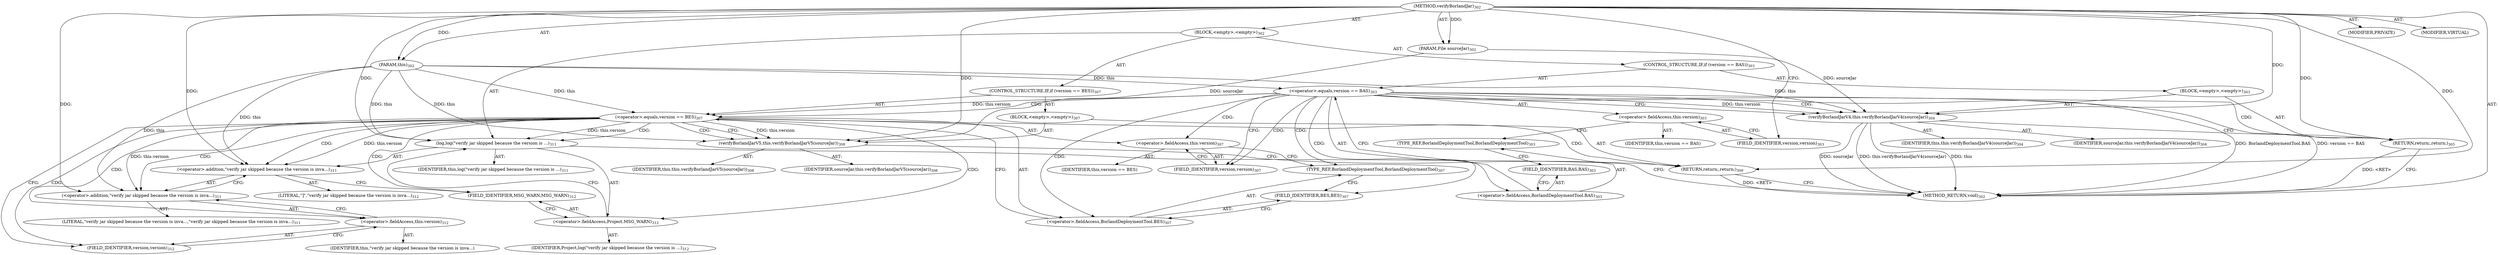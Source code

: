 digraph "verifyBorlandJar" {  
"111669149707" [label = <(METHOD,verifyBorlandJar)<SUB>302</SUB>> ]
"115964117006" [label = <(PARAM,this)<SUB>302</SUB>> ]
"115964117026" [label = <(PARAM,File sourceJar)<SUB>302</SUB>> ]
"25769803793" [label = <(BLOCK,&lt;empty&gt;,&lt;empty&gt;)<SUB>302</SUB>> ]
"47244640260" [label = <(CONTROL_STRUCTURE,IF,if (version == BAS))<SUB>303</SUB>> ]
"30064771159" [label = <(&lt;operator&gt;.equals,version == BAS)<SUB>303</SUB>> ]
"30064771160" [label = <(&lt;operator&gt;.fieldAccess,this.version)<SUB>303</SUB>> ]
"68719476842" [label = <(IDENTIFIER,this,version == BAS)> ]
"55834574875" [label = <(FIELD_IDENTIFIER,version,version)<SUB>303</SUB>> ]
"30064771161" [label = <(&lt;operator&gt;.fieldAccess,BorlandDeploymentTool.BAS)<SUB>303</SUB>> ]
"180388626440" [label = <(TYPE_REF,BorlandDeploymentTool,BorlandDeploymentTool)<SUB>303</SUB>> ]
"55834574876" [label = <(FIELD_IDENTIFIER,BAS,BAS)<SUB>303</SUB>> ]
"25769803794" [label = <(BLOCK,&lt;empty&gt;,&lt;empty&gt;)<SUB>303</SUB>> ]
"30064771162" [label = <(verifyBorlandJarV4,this.verifyBorlandJarV4(sourceJar))<SUB>304</SUB>> ]
"68719476755" [label = <(IDENTIFIER,this,this.verifyBorlandJarV4(sourceJar))<SUB>304</SUB>> ]
"68719476843" [label = <(IDENTIFIER,sourceJar,this.verifyBorlandJarV4(sourceJar))<SUB>304</SUB>> ]
"146028888067" [label = <(RETURN,return;,return;)<SUB>305</SUB>> ]
"47244640261" [label = <(CONTROL_STRUCTURE,IF,if (version == BES))<SUB>307</SUB>> ]
"30064771163" [label = <(&lt;operator&gt;.equals,version == BES)<SUB>307</SUB>> ]
"30064771164" [label = <(&lt;operator&gt;.fieldAccess,this.version)<SUB>307</SUB>> ]
"68719476844" [label = <(IDENTIFIER,this,version == BES)> ]
"55834574877" [label = <(FIELD_IDENTIFIER,version,version)<SUB>307</SUB>> ]
"30064771165" [label = <(&lt;operator&gt;.fieldAccess,BorlandDeploymentTool.BES)<SUB>307</SUB>> ]
"180388626441" [label = <(TYPE_REF,BorlandDeploymentTool,BorlandDeploymentTool)<SUB>307</SUB>> ]
"55834574878" [label = <(FIELD_IDENTIFIER,BES,BES)<SUB>307</SUB>> ]
"25769803795" [label = <(BLOCK,&lt;empty&gt;,&lt;empty&gt;)<SUB>307</SUB>> ]
"30064771166" [label = <(verifyBorlandJarV5,this.verifyBorlandJarV5(sourceJar))<SUB>308</SUB>> ]
"68719476756" [label = <(IDENTIFIER,this,this.verifyBorlandJarV5(sourceJar))<SUB>308</SUB>> ]
"68719476845" [label = <(IDENTIFIER,sourceJar,this.verifyBorlandJarV5(sourceJar))<SUB>308</SUB>> ]
"146028888068" [label = <(RETURN,return;,return;)<SUB>309</SUB>> ]
"30064771167" [label = <(log,log(&quot;verify jar skipped because the version is ...)<SUB>311</SUB>> ]
"68719476757" [label = <(IDENTIFIER,this,log(&quot;verify jar skipped because the version is ...)<SUB>311</SUB>> ]
"30064771168" [label = <(&lt;operator&gt;.addition,&quot;verify jar skipped because the version is inva...)<SUB>311</SUB>> ]
"30064771169" [label = <(&lt;operator&gt;.addition,&quot;verify jar skipped because the version is inva...)<SUB>311</SUB>> ]
"90194313223" [label = <(LITERAL,&quot;verify jar skipped because the version is inva...,&quot;verify jar skipped because the version is inva...)<SUB>311</SUB>> ]
"30064771170" [label = <(&lt;operator&gt;.fieldAccess,this.version)<SUB>312</SUB>> ]
"68719476846" [label = <(IDENTIFIER,this,&quot;verify jar skipped because the version is inva...)> ]
"55834574879" [label = <(FIELD_IDENTIFIER,version,version)<SUB>312</SUB>> ]
"90194313224" [label = <(LITERAL,&quot;]&quot;,&quot;verify jar skipped because the version is inva...)<SUB>312</SUB>> ]
"30064771171" [label = <(&lt;operator&gt;.fieldAccess,Project.MSG_WARN)<SUB>312</SUB>> ]
"68719476847" [label = <(IDENTIFIER,Project,log(&quot;verify jar skipped because the version is ...)<SUB>312</SUB>> ]
"55834574880" [label = <(FIELD_IDENTIFIER,MSG_WARN,MSG_WARN)<SUB>312</SUB>> ]
"133143986222" [label = <(MODIFIER,PRIVATE)> ]
"133143986223" [label = <(MODIFIER,VIRTUAL)> ]
"128849018891" [label = <(METHOD_RETURN,void)<SUB>302</SUB>> ]
  "111669149707" -> "115964117006"  [ label = "AST: "] 
  "111669149707" -> "115964117026"  [ label = "AST: "] 
  "111669149707" -> "25769803793"  [ label = "AST: "] 
  "111669149707" -> "133143986222"  [ label = "AST: "] 
  "111669149707" -> "133143986223"  [ label = "AST: "] 
  "111669149707" -> "128849018891"  [ label = "AST: "] 
  "25769803793" -> "47244640260"  [ label = "AST: "] 
  "25769803793" -> "47244640261"  [ label = "AST: "] 
  "25769803793" -> "30064771167"  [ label = "AST: "] 
  "47244640260" -> "30064771159"  [ label = "AST: "] 
  "47244640260" -> "25769803794"  [ label = "AST: "] 
  "30064771159" -> "30064771160"  [ label = "AST: "] 
  "30064771159" -> "30064771161"  [ label = "AST: "] 
  "30064771160" -> "68719476842"  [ label = "AST: "] 
  "30064771160" -> "55834574875"  [ label = "AST: "] 
  "30064771161" -> "180388626440"  [ label = "AST: "] 
  "30064771161" -> "55834574876"  [ label = "AST: "] 
  "25769803794" -> "30064771162"  [ label = "AST: "] 
  "25769803794" -> "146028888067"  [ label = "AST: "] 
  "30064771162" -> "68719476755"  [ label = "AST: "] 
  "30064771162" -> "68719476843"  [ label = "AST: "] 
  "47244640261" -> "30064771163"  [ label = "AST: "] 
  "47244640261" -> "25769803795"  [ label = "AST: "] 
  "30064771163" -> "30064771164"  [ label = "AST: "] 
  "30064771163" -> "30064771165"  [ label = "AST: "] 
  "30064771164" -> "68719476844"  [ label = "AST: "] 
  "30064771164" -> "55834574877"  [ label = "AST: "] 
  "30064771165" -> "180388626441"  [ label = "AST: "] 
  "30064771165" -> "55834574878"  [ label = "AST: "] 
  "25769803795" -> "30064771166"  [ label = "AST: "] 
  "25769803795" -> "146028888068"  [ label = "AST: "] 
  "30064771166" -> "68719476756"  [ label = "AST: "] 
  "30064771166" -> "68719476845"  [ label = "AST: "] 
  "30064771167" -> "68719476757"  [ label = "AST: "] 
  "30064771167" -> "30064771168"  [ label = "AST: "] 
  "30064771167" -> "30064771171"  [ label = "AST: "] 
  "30064771168" -> "30064771169"  [ label = "AST: "] 
  "30064771168" -> "90194313224"  [ label = "AST: "] 
  "30064771169" -> "90194313223"  [ label = "AST: "] 
  "30064771169" -> "30064771170"  [ label = "AST: "] 
  "30064771170" -> "68719476846"  [ label = "AST: "] 
  "30064771170" -> "55834574879"  [ label = "AST: "] 
  "30064771171" -> "68719476847"  [ label = "AST: "] 
  "30064771171" -> "55834574880"  [ label = "AST: "] 
  "30064771167" -> "128849018891"  [ label = "CFG: "] 
  "30064771159" -> "30064771162"  [ label = "CFG: "] 
  "30064771159" -> "55834574877"  [ label = "CFG: "] 
  "30064771163" -> "30064771166"  [ label = "CFG: "] 
  "30064771163" -> "55834574879"  [ label = "CFG: "] 
  "30064771168" -> "55834574880"  [ label = "CFG: "] 
  "30064771171" -> "30064771167"  [ label = "CFG: "] 
  "30064771160" -> "180388626440"  [ label = "CFG: "] 
  "30064771161" -> "30064771159"  [ label = "CFG: "] 
  "30064771162" -> "146028888067"  [ label = "CFG: "] 
  "146028888067" -> "128849018891"  [ label = "CFG: "] 
  "30064771164" -> "180388626441"  [ label = "CFG: "] 
  "30064771165" -> "30064771163"  [ label = "CFG: "] 
  "30064771166" -> "146028888068"  [ label = "CFG: "] 
  "146028888068" -> "128849018891"  [ label = "CFG: "] 
  "30064771169" -> "30064771168"  [ label = "CFG: "] 
  "55834574880" -> "30064771171"  [ label = "CFG: "] 
  "55834574875" -> "30064771160"  [ label = "CFG: "] 
  "180388626440" -> "55834574876"  [ label = "CFG: "] 
  "55834574876" -> "30064771161"  [ label = "CFG: "] 
  "55834574877" -> "30064771164"  [ label = "CFG: "] 
  "180388626441" -> "55834574878"  [ label = "CFG: "] 
  "55834574878" -> "30064771165"  [ label = "CFG: "] 
  "30064771170" -> "30064771169"  [ label = "CFG: "] 
  "55834574879" -> "30064771170"  [ label = "CFG: "] 
  "111669149707" -> "55834574875"  [ label = "CFG: "] 
  "146028888068" -> "128849018891"  [ label = "DDG: &lt;RET&gt;"] 
  "146028888067" -> "128849018891"  [ label = "DDG: &lt;RET&gt;"] 
  "30064771159" -> "128849018891"  [ label = "DDG: BorlandDeploymentTool.BAS"] 
  "30064771159" -> "128849018891"  [ label = "DDG: version == BAS"] 
  "30064771162" -> "128849018891"  [ label = "DDG: this"] 
  "30064771162" -> "128849018891"  [ label = "DDG: sourceJar"] 
  "30064771162" -> "128849018891"  [ label = "DDG: this.verifyBorlandJarV4(sourceJar)"] 
  "111669149707" -> "115964117006"  [ label = "DDG: "] 
  "111669149707" -> "115964117026"  [ label = "DDG: "] 
  "115964117006" -> "30064771167"  [ label = "DDG: this"] 
  "111669149707" -> "30064771167"  [ label = "DDG: "] 
  "30064771163" -> "30064771167"  [ label = "DDG: this.version"] 
  "115964117006" -> "30064771159"  [ label = "DDG: this"] 
  "111669149707" -> "146028888067"  [ label = "DDG: "] 
  "115964117006" -> "30064771163"  [ label = "DDG: this"] 
  "30064771159" -> "30064771163"  [ label = "DDG: this.version"] 
  "111669149707" -> "146028888068"  [ label = "DDG: "] 
  "111669149707" -> "30064771168"  [ label = "DDG: "] 
  "115964117006" -> "30064771168"  [ label = "DDG: this"] 
  "30064771163" -> "30064771168"  [ label = "DDG: this.version"] 
  "115964117006" -> "30064771162"  [ label = "DDG: this"] 
  "30064771159" -> "30064771162"  [ label = "DDG: this.version"] 
  "111669149707" -> "30064771162"  [ label = "DDG: "] 
  "115964117026" -> "30064771162"  [ label = "DDG: sourceJar"] 
  "115964117006" -> "30064771166"  [ label = "DDG: this"] 
  "30064771163" -> "30064771166"  [ label = "DDG: this.version"] 
  "111669149707" -> "30064771166"  [ label = "DDG: "] 
  "115964117026" -> "30064771166"  [ label = "DDG: sourceJar"] 
  "111669149707" -> "30064771169"  [ label = "DDG: "] 
  "115964117006" -> "30064771169"  [ label = "DDG: this"] 
  "30064771163" -> "30064771169"  [ label = "DDG: this.version"] 
  "30064771159" -> "146028888067"  [ label = "CDG: "] 
  "30064771159" -> "180388626441"  [ label = "CDG: "] 
  "30064771159" -> "30064771164"  [ label = "CDG: "] 
  "30064771159" -> "30064771165"  [ label = "CDG: "] 
  "30064771159" -> "30064771162"  [ label = "CDG: "] 
  "30064771159" -> "30064771163"  [ label = "CDG: "] 
  "30064771159" -> "55834574878"  [ label = "CDG: "] 
  "30064771159" -> "55834574877"  [ label = "CDG: "] 
  "30064771163" -> "30064771170"  [ label = "CDG: "] 
  "30064771163" -> "30064771171"  [ label = "CDG: "] 
  "30064771163" -> "146028888068"  [ label = "CDG: "] 
  "30064771163" -> "30064771168"  [ label = "CDG: "] 
  "30064771163" -> "30064771169"  [ label = "CDG: "] 
  "30064771163" -> "30064771166"  [ label = "CDG: "] 
  "30064771163" -> "30064771167"  [ label = "CDG: "] 
  "30064771163" -> "55834574880"  [ label = "CDG: "] 
  "30064771163" -> "55834574879"  [ label = "CDG: "] 
}
